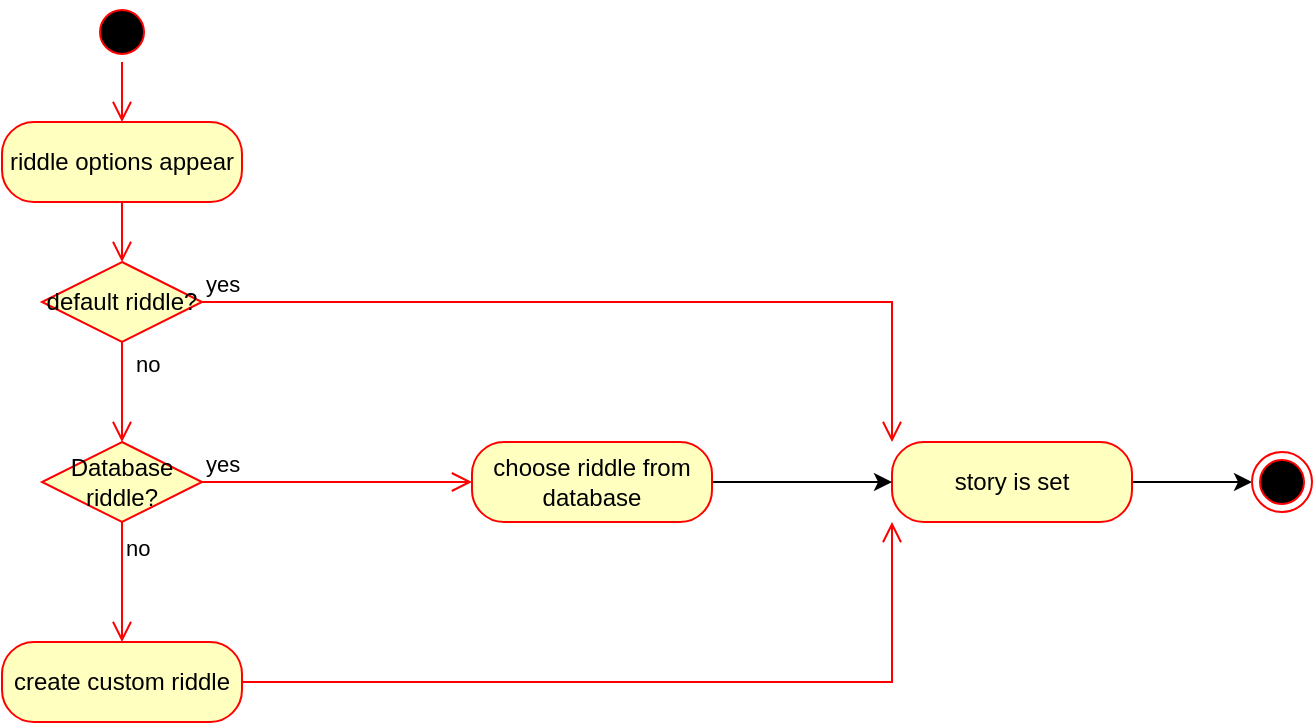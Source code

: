 <mxfile version="26.1.3">
  <diagram name="Page-1" id="mPZdhp1g_dq-yQVvP8_k">
    <mxGraphModel grid="1" page="1" gridSize="10" guides="1" tooltips="1" connect="1" arrows="1" fold="1" pageScale="1" pageWidth="827" pageHeight="1169" math="0" shadow="0">
      <root>
        <mxCell id="0" />
        <mxCell id="1" parent="0" />
        <mxCell id="TggI7sr3fnHgPSfvl80T-1" value="" style="ellipse;html=1;shape=startState;fillColor=#000000;strokeColor=#ff0000;" vertex="1" parent="1">
          <mxGeometry x="200" width="30" height="30" as="geometry" />
        </mxCell>
        <mxCell id="TggI7sr3fnHgPSfvl80T-3" value="default riddle?" style="rhombus;whiteSpace=wrap;html=1;fontColor=#000000;fillColor=#ffffc0;strokeColor=#ff0000;" vertex="1" parent="1">
          <mxGeometry x="175" y="130" width="80" height="40" as="geometry" />
        </mxCell>
        <mxCell id="TggI7sr3fnHgPSfvl80T-4" value="yes" style="edgeStyle=orthogonalEdgeStyle;html=1;align=left;verticalAlign=bottom;endArrow=open;endSize=8;strokeColor=#ff0000;rounded=0;entryX=0;entryY=0;entryDx=0;entryDy=0;" edge="1" parent="1" source="TggI7sr3fnHgPSfvl80T-3" target="ZtF7_ruddEU_AIXqhJlK-11">
          <mxGeometry x="-1" relative="1" as="geometry">
            <mxPoint x="420" y="150" as="targetPoint" />
          </mxGeometry>
        </mxCell>
        <mxCell id="ZtF7_ruddEU_AIXqhJlK-1" value="no" style="edgeStyle=orthogonalEdgeStyle;html=1;align=left;verticalAlign=bottom;endArrow=open;endSize=8;strokeColor=#ff0000;rounded=0;exitX=0.5;exitY=1;exitDx=0;exitDy=0;" edge="1" parent="1" source="TggI7sr3fnHgPSfvl80T-3">
          <mxGeometry x="-0.208" y="5" relative="1" as="geometry">
            <mxPoint x="215" y="220" as="targetPoint" />
            <mxPoint x="265" y="160" as="sourcePoint" />
            <mxPoint as="offset" />
          </mxGeometry>
        </mxCell>
        <mxCell id="ZtF7_ruddEU_AIXqhJlK-2" value="Database riddle?" style="rhombus;whiteSpace=wrap;html=1;fontColor=#000000;fillColor=#ffffc0;strokeColor=#ff0000;" vertex="1" parent="1">
          <mxGeometry x="175" y="220" width="80" height="40" as="geometry" />
        </mxCell>
        <mxCell id="ZtF7_ruddEU_AIXqhJlK-3" value="yes" style="edgeStyle=orthogonalEdgeStyle;html=1;align=left;verticalAlign=bottom;endArrow=open;endSize=8;strokeColor=#ff0000;rounded=0;entryX=0;entryY=0.25;entryDx=0;entryDy=0;" edge="1" parent="1" source="ZtF7_ruddEU_AIXqhJlK-2">
          <mxGeometry x="-1" relative="1" as="geometry">
            <mxPoint x="390" y="240" as="targetPoint" />
            <mxPoint as="offset" />
          </mxGeometry>
        </mxCell>
        <mxCell id="ZtF7_ruddEU_AIXqhJlK-4" value="no" style="edgeStyle=orthogonalEdgeStyle;html=1;align=left;verticalAlign=top;endArrow=open;endSize=8;strokeColor=#ff0000;rounded=0;" edge="1" parent="1" source="ZtF7_ruddEU_AIXqhJlK-2">
          <mxGeometry x="-1" relative="1" as="geometry">
            <mxPoint x="215" y="320" as="targetPoint" />
            <mxPoint as="offset" />
          </mxGeometry>
        </mxCell>
        <mxCell id="ZtF7_ruddEU_AIXqhJlK-5" value="create custom riddle" style="rounded=1;whiteSpace=wrap;html=1;arcSize=40;fontColor=#000000;fillColor=#ffffc0;strokeColor=#ff0000;" vertex="1" parent="1">
          <mxGeometry x="155" y="320" width="120" height="40" as="geometry" />
        </mxCell>
        <mxCell id="ZtF7_ruddEU_AIXqhJlK-6" value="" style="edgeStyle=orthogonalEdgeStyle;html=1;verticalAlign=bottom;endArrow=open;endSize=8;strokeColor=#ff0000;rounded=0;entryX=0;entryY=1;entryDx=0;entryDy=0;" edge="1" parent="1" source="ZtF7_ruddEU_AIXqhJlK-5" target="ZtF7_ruddEU_AIXqhJlK-11">
          <mxGeometry relative="1" as="geometry">
            <mxPoint x="450" y="340" as="targetPoint" />
          </mxGeometry>
        </mxCell>
        <mxCell id="ZtF7_ruddEU_AIXqhJlK-21" value="" style="edgeStyle=orthogonalEdgeStyle;rounded=0;orthogonalLoop=1;jettySize=auto;html=1;" edge="1" parent="1" source="ZtF7_ruddEU_AIXqhJlK-11" target="ZtF7_ruddEU_AIXqhJlK-20">
          <mxGeometry relative="1" as="geometry" />
        </mxCell>
        <mxCell id="ZtF7_ruddEU_AIXqhJlK-11" value="story is set" style="rounded=1;whiteSpace=wrap;html=1;arcSize=40;fontColor=#000000;fillColor=#ffffc0;strokeColor=#ff0000;" vertex="1" parent="1">
          <mxGeometry x="600" y="220" width="120" height="40" as="geometry" />
        </mxCell>
        <mxCell id="ZtF7_ruddEU_AIXqhJlK-14" value="riddle options appear" style="rounded=1;whiteSpace=wrap;html=1;arcSize=40;fontColor=#000000;fillColor=#ffffc0;strokeColor=#ff0000;" vertex="1" parent="1">
          <mxGeometry x="155" y="60" width="120" height="40" as="geometry" />
        </mxCell>
        <mxCell id="ZtF7_ruddEU_AIXqhJlK-15" value="" style="edgeStyle=orthogonalEdgeStyle;html=1;align=left;verticalAlign=bottom;endArrow=open;endSize=8;strokeColor=#ff0000;rounded=0;exitX=0.5;exitY=1;exitDx=0;exitDy=0;entryX=0.5;entryY=0;entryDx=0;entryDy=0;" edge="1" parent="1" source="ZtF7_ruddEU_AIXqhJlK-14" target="TggI7sr3fnHgPSfvl80T-3">
          <mxGeometry x="-0.21" y="5" relative="1" as="geometry">
            <mxPoint x="225" y="230" as="targetPoint" />
            <mxPoint x="225" y="180" as="sourcePoint" />
            <mxPoint as="offset" />
          </mxGeometry>
        </mxCell>
        <mxCell id="ZtF7_ruddEU_AIXqhJlK-16" value="" style="edgeStyle=orthogonalEdgeStyle;html=1;align=left;verticalAlign=bottom;endArrow=open;endSize=8;strokeColor=#ff0000;rounded=0;exitX=0.5;exitY=1;exitDx=0;exitDy=0;entryX=0.5;entryY=0;entryDx=0;entryDy=0;" edge="1" parent="1" source="TggI7sr3fnHgPSfvl80T-1" target="ZtF7_ruddEU_AIXqhJlK-14">
          <mxGeometry x="-0.333" y="5" relative="1" as="geometry">
            <mxPoint x="235" y="240" as="targetPoint" />
            <mxPoint x="235" y="190" as="sourcePoint" />
            <mxPoint as="offset" />
          </mxGeometry>
        </mxCell>
        <mxCell id="ZtF7_ruddEU_AIXqhJlK-19" value="" style="edgeStyle=orthogonalEdgeStyle;rounded=0;orthogonalLoop=1;jettySize=auto;html=1;" edge="1" parent="1" source="ZtF7_ruddEU_AIXqhJlK-17" target="ZtF7_ruddEU_AIXqhJlK-11">
          <mxGeometry relative="1" as="geometry" />
        </mxCell>
        <mxCell id="ZtF7_ruddEU_AIXqhJlK-17" value="choose riddle from database" style="rounded=1;whiteSpace=wrap;html=1;arcSize=40;fontColor=#000000;fillColor=#ffffc0;strokeColor=#ff0000;" vertex="1" parent="1">
          <mxGeometry x="390" y="220" width="120" height="40" as="geometry" />
        </mxCell>
        <mxCell id="ZtF7_ruddEU_AIXqhJlK-20" value="" style="ellipse;html=1;shape=endState;fillColor=#000000;strokeColor=#ff0000;" vertex="1" parent="1">
          <mxGeometry x="780" y="225" width="30" height="30" as="geometry" />
        </mxCell>
      </root>
    </mxGraphModel>
  </diagram>
</mxfile>
